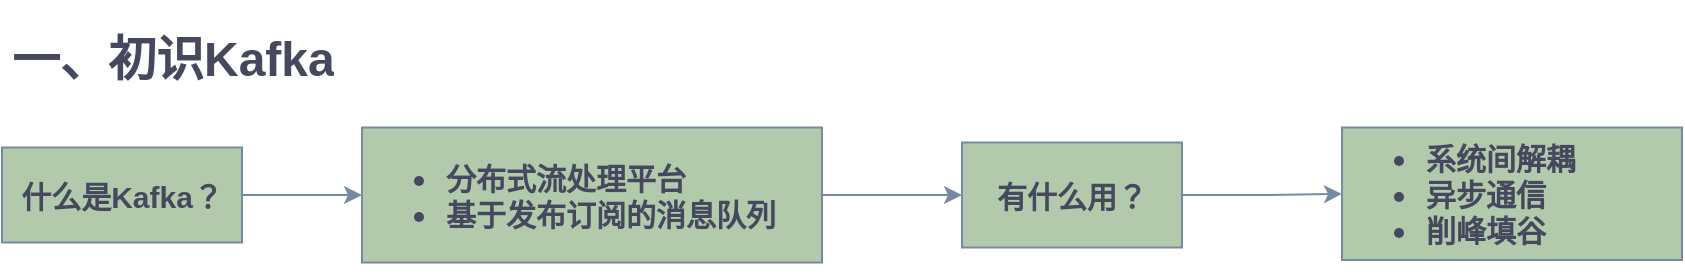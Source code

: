 <mxfile version="20.0.1" type="github">
  <diagram id="OVGxbTdLAXnqadV-Uxx-" name="Page-1">
    <mxGraphModel dx="1422" dy="839" grid="1" gridSize="10" guides="1" tooltips="1" connect="1" arrows="1" fold="1" page="1" pageScale="1" pageWidth="827" pageHeight="1169" math="0" shadow="0">
      <root>
        <mxCell id="0" />
        <mxCell id="1" parent="0" />
        <mxCell id="DFfBJEe4F_XPDWJP51UQ-1" value="&lt;h1&gt;一、初识Kafka&lt;/h1&gt;&lt;div&gt;&lt;br&gt;&lt;/div&gt;" style="text;html=1;strokeColor=none;fillColor=none;spacing=5;spacingTop=-20;whiteSpace=wrap;overflow=hidden;rounded=0;fontColor=#46495D;" vertex="1" parent="1">
          <mxGeometry x="40" y="40" width="280" height="50" as="geometry" />
        </mxCell>
        <mxCell id="DFfBJEe4F_XPDWJP51UQ-5" value="" style="edgeStyle=orthogonalEdgeStyle;rounded=0;orthogonalLoop=1;jettySize=auto;html=1;strokeColor=#788AA3;fontColor=#46495D;" edge="1" parent="1" source="DFfBJEe4F_XPDWJP51UQ-3" target="DFfBJEe4F_XPDWJP51UQ-4">
          <mxGeometry relative="1" as="geometry" />
        </mxCell>
        <mxCell id="DFfBJEe4F_XPDWJP51UQ-3" value="什么是Kafka？" style="text;html=1;strokeColor=#788AA3;fillColor=#B2C9AB;align=center;verticalAlign=middle;whiteSpace=wrap;rounded=0;fontStyle=1;fontSize=15;fontColor=#46495D;" vertex="1" parent="1">
          <mxGeometry x="40" y="103.75" width="120" height="47.5" as="geometry" />
        </mxCell>
        <mxCell id="DFfBJEe4F_XPDWJP51UQ-9" value="" style="edgeStyle=orthogonalEdgeStyle;rounded=0;orthogonalLoop=1;jettySize=auto;html=1;fontSize=15;fontColor=#46495D;strokeColor=#788AA3;" edge="1" parent="1" source="DFfBJEe4F_XPDWJP51UQ-4" target="DFfBJEe4F_XPDWJP51UQ-8">
          <mxGeometry relative="1" as="geometry" />
        </mxCell>
        <mxCell id="DFfBJEe4F_XPDWJP51UQ-4" value="&lt;ul&gt;&lt;li&gt;分布式流处理平台&lt;/li&gt;&lt;li&gt;&lt;span style=&quot;background-color: initial;&quot;&gt;基于发布订阅的消息队列&lt;/span&gt;&lt;/li&gt;&lt;/ul&gt;" style="text;html=1;strokeColor=#788AA3;fillColor=#B2C9AB;align=left;verticalAlign=middle;whiteSpace=wrap;rounded=0;fontSize=15;fontStyle=1;fontColor=#46495D;shadow=0;glass=0;" vertex="1" parent="1">
          <mxGeometry x="220" y="93.75" width="230" height="67.5" as="geometry" />
        </mxCell>
        <mxCell id="DFfBJEe4F_XPDWJP51UQ-13" value="" style="edgeStyle=orthogonalEdgeStyle;rounded=0;orthogonalLoop=1;jettySize=auto;html=1;fontSize=15;fontColor=#46495D;strokeColor=#788AA3;" edge="1" parent="1" source="DFfBJEe4F_XPDWJP51UQ-8" target="DFfBJEe4F_XPDWJP51UQ-12">
          <mxGeometry relative="1" as="geometry" />
        </mxCell>
        <mxCell id="DFfBJEe4F_XPDWJP51UQ-8" value="有什么用？" style="whiteSpace=wrap;html=1;fontSize=15;align=center;fillColor=#B2C9AB;strokeColor=#788AA3;rounded=0;fontStyle=1;fontColor=#46495D;" vertex="1" parent="1">
          <mxGeometry x="520" y="101.25" width="110" height="52.5" as="geometry" />
        </mxCell>
        <mxCell id="DFfBJEe4F_XPDWJP51UQ-12" value="&lt;ul&gt;&lt;li&gt;系统间解耦&lt;/li&gt;&lt;li&gt;异步通信&lt;/li&gt;&lt;li&gt;削峰填谷&lt;/li&gt;&lt;/ul&gt;" style="whiteSpace=wrap;html=1;fontSize=15;fillColor=#B2C9AB;strokeColor=#788AA3;rounded=0;fontStyle=1;align=left;fontColor=#46495D;" vertex="1" parent="1">
          <mxGeometry x="710" y="93.75" width="170" height="66.25" as="geometry" />
        </mxCell>
      </root>
    </mxGraphModel>
  </diagram>
</mxfile>
